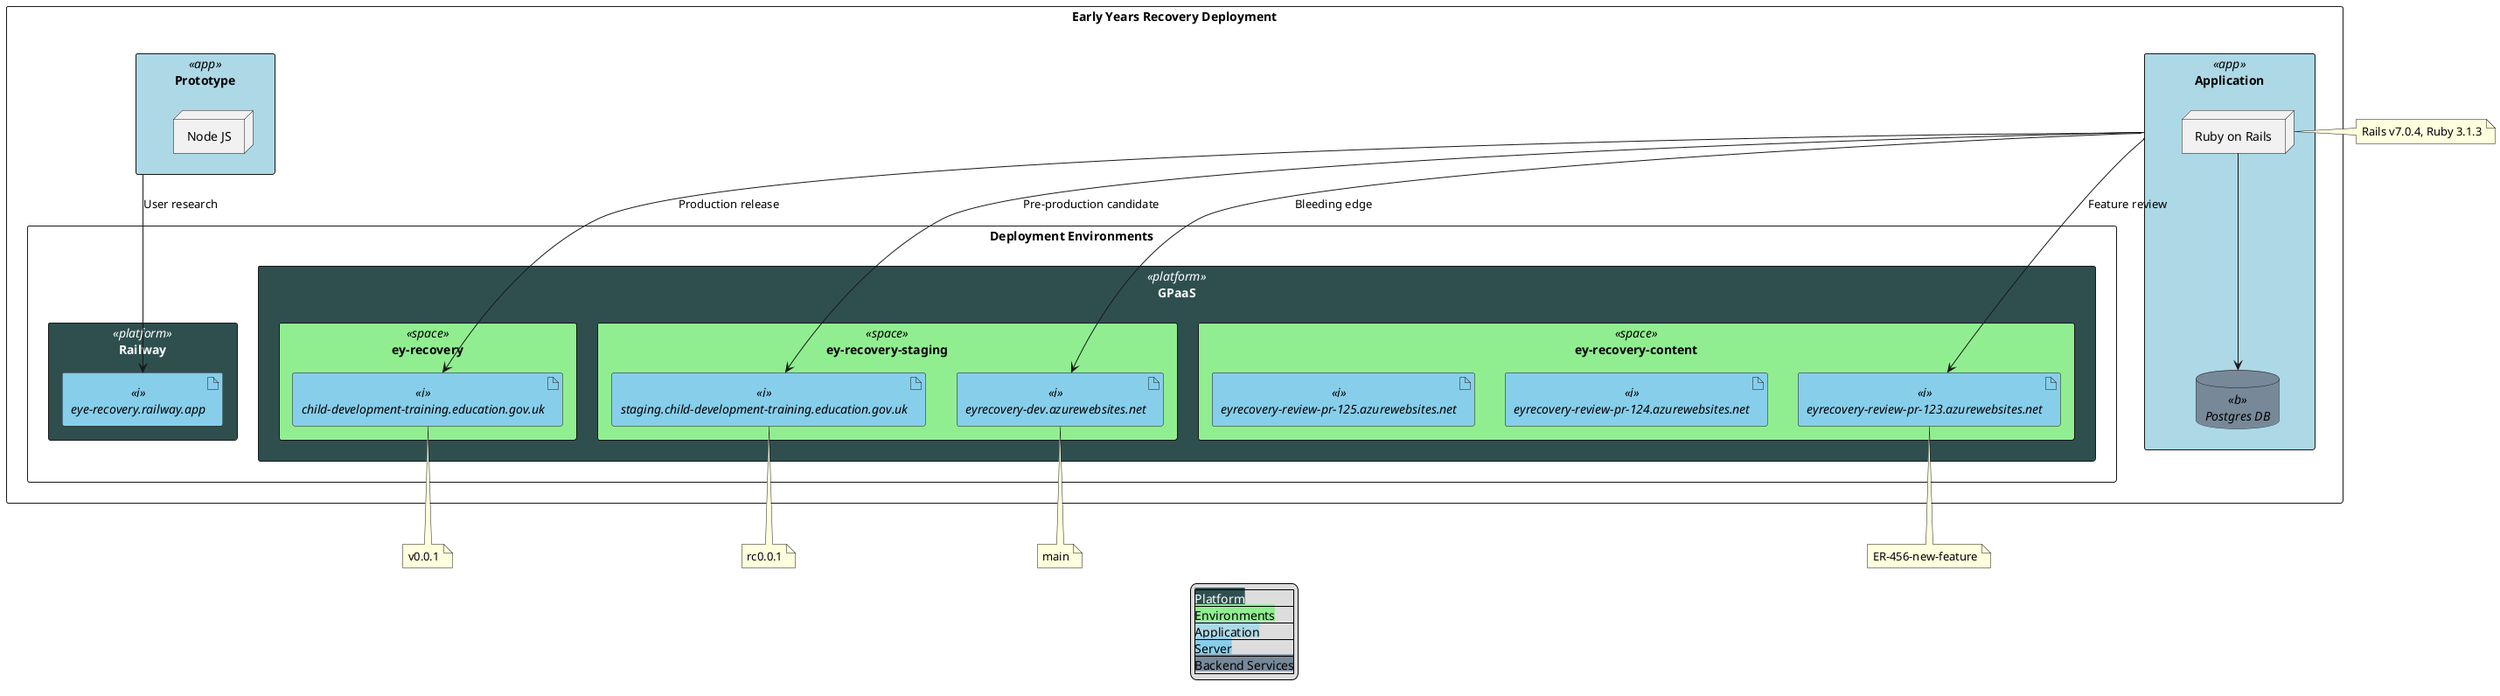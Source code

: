 @startuml
' custom themes
' !theme sketchy-outline

' make <<style>> invisible
' hide stereotype


<style>
  .app {
    BackgroundColor LightBlue
  }
  .platform {
    BackgroundColor DarkSlateGray
    FontColor White
  }
  .space {
    BackgroundColor LightGreen
  }
  .i {
    BackgroundColor SkyBlue
    FontStyle italic
  }
  .b {
    BackgroundColor LightSlateGray
    FontStyle italic
  }
}
</style>

' Legend colours need to be updated manually
legend
|<back:DarkSlateGray><color:White>Platform|
|<back:LightGreen>Environments|
|<back:LightBlue>Application|
|<back:SkyBlue>Server|
|<back:LightSlateGrey>Backend Services|
endlegend



rectangle "Early Years Recovery Deployment" {
  rectangle "Application" as app <<app>> {
    node "Ruby on Rails" as rails
    database "Postgres DB" as postgres <<b>>
  }

  rectangle "Prototype" as prototype <<app>> {
    node "Node JS"
  }

  ' rectangle "Gov.uk Notify" as notify <<b>>

  rectangle "Deployment Environments" {

    rectangle "Railway" <<platform>> {
      artifact "eye-recovery.railway.app" as UR <<i>>
    }

    rectangle "GPaaS" as cf <<platform>> {
      rectangle "ey-recovery" as prod <<space>> {
        artifact "child-development-training.education.gov.uk" as v1 <<i>>
      }

      rectangle "ey-recovery-staging" as preprod <<space>> {
        artifact "staging.child-development-training.education.gov.uk" as rc1 <<i>>
        artifact "eyrecovery-dev.azurewebsites.net" as main <<i>>
      }

      ' artifact or node? or device?
      rectangle "ey-recovery-content" as feature <<space>> {
        artifact "eyrecovery-review-pr-123.azurewebsites.net" as 123 <<i>>
        artifact "eyrecovery-review-pr-124.azurewebsites.net" as 124 <<i>>
        artifact "eyrecovery-review-pr-125.azurewebsites.net" as 125 <<i>>
      }
    }
  }
}


note right of rails
Rails v7.0.4, Ruby 3.1.3
endnote
note bottom of main: main
note bottom of 123: ER-456-new-feature
note bottom of rc1: rc0.0.1
note bottom of v1: v0.0.1


rails --> postgres
prototype --> UR: User research
app --> main: Bleeding edge
app --> 123: Feature review
app --> rc1: Pre-production candidate
app --> v1: Production release

@enduml
